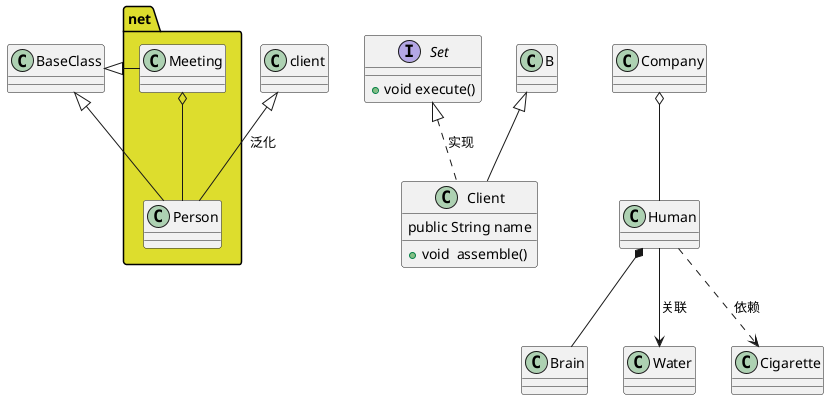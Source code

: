 @startuml
Class Client{
    public String name
    +void  assemble()
}
Interface Set{
+void execute()
}
Class B{
}
Set<|.. Client:实现
B<|--Client
Human *-- Brain
Company o-- Human
Human --> Water:关联
Human ..> Cigarette:依赖

namespace net #DDDD2D {
    .BaseClass <|-- Person
    Meeting o-- Person
    .BaseClass <|- Meeting
}
client <|--net.Person:泛化
@enduml
